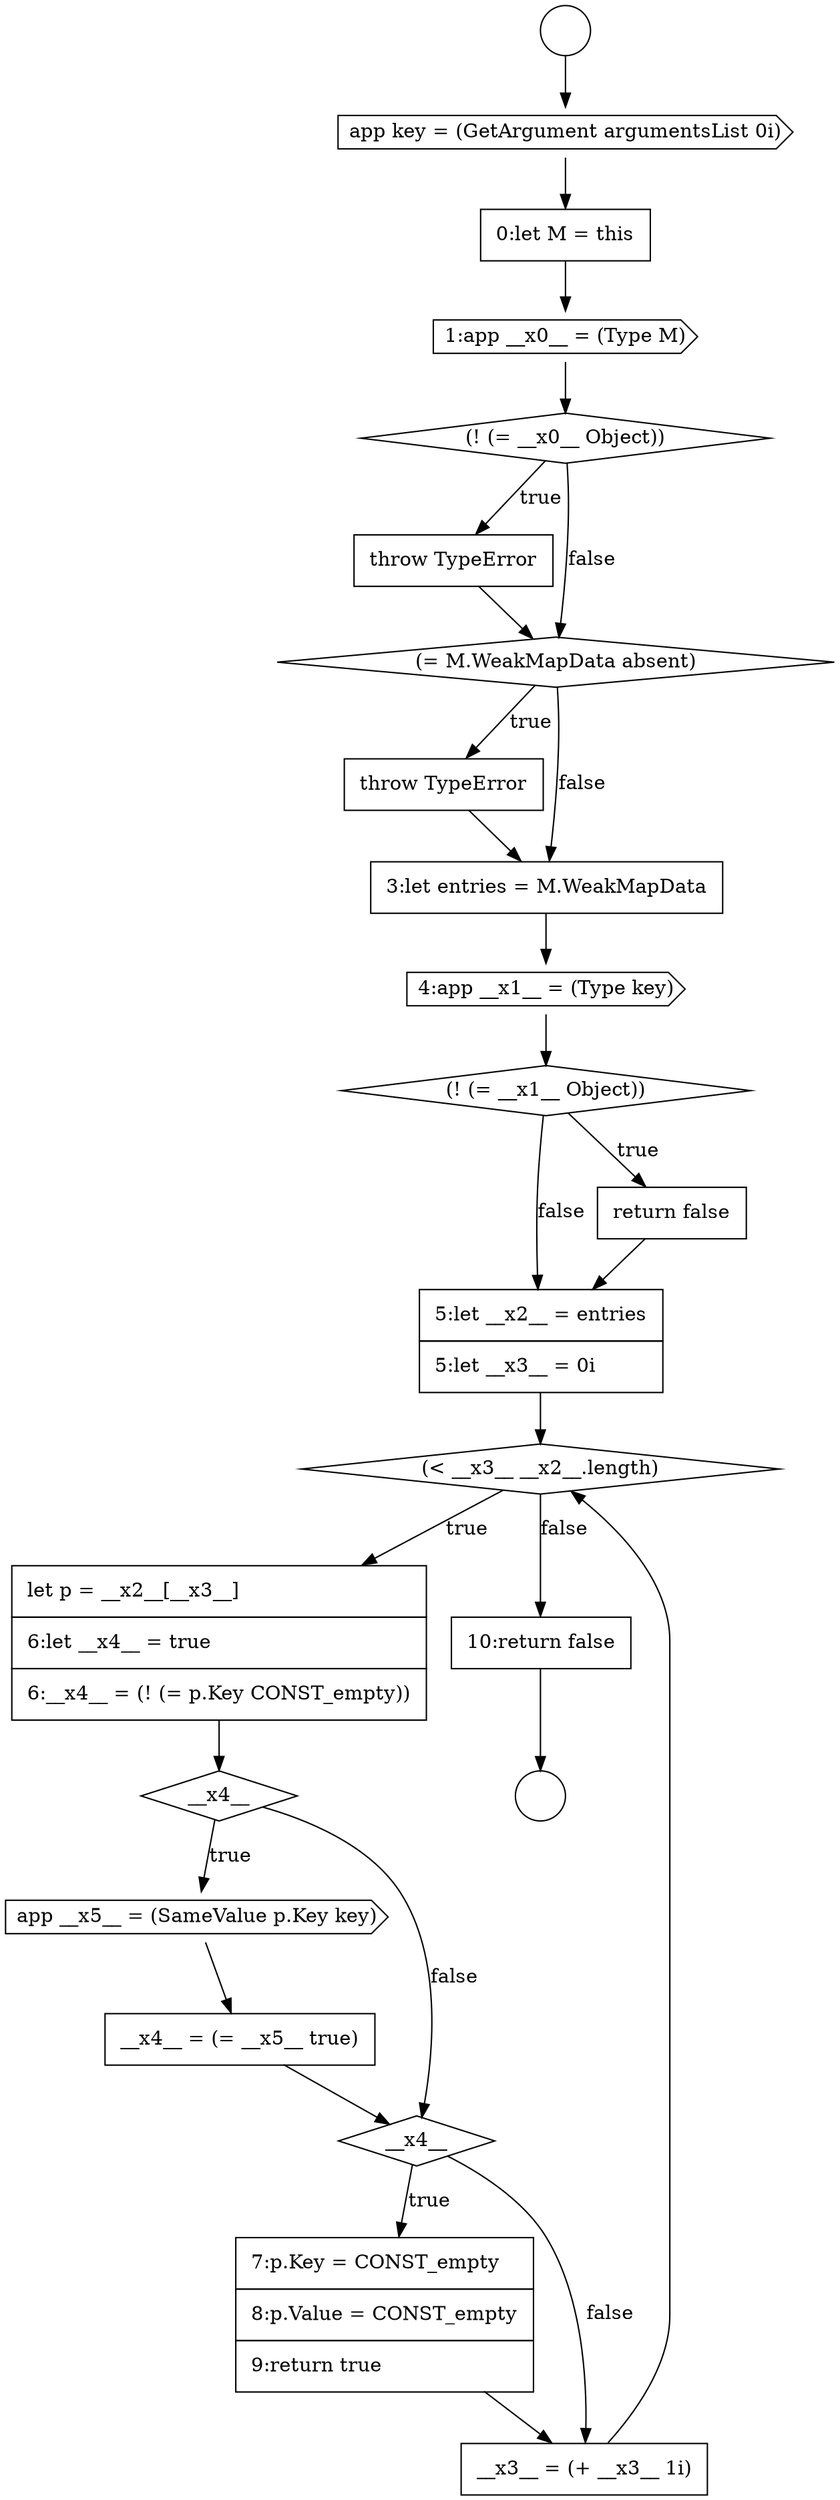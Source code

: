 digraph {
  node16236 [shape=none, margin=0, label=<<font color="black">
    <table border="0" cellborder="1" cellspacing="0" cellpadding="10">
      <tr><td align="left">throw TypeError</td></tr>
    </table>
  </font>> color="black" fillcolor="white" style=filled]
  node16244 [shape=diamond, label=<<font color="black">(&lt; __x3__ __x2__.length)</font>> color="black" fillcolor="white" style=filled]
  node16237 [shape=diamond, label=<<font color="black">(= M.WeakMapData absent)</font>> color="black" fillcolor="white" style=filled]
  node16233 [shape=none, margin=0, label=<<font color="black">
    <table border="0" cellborder="1" cellspacing="0" cellpadding="10">
      <tr><td align="left">0:let M = this</td></tr>
    </table>
  </font>> color="black" fillcolor="white" style=filled]
  node16246 [shape=diamond, label=<<font color="black">__x4__</font>> color="black" fillcolor="white" style=filled]
  node16231 [shape=circle label=" " color="black" fillcolor="white" style=filled]
  node16241 [shape=diamond, label=<<font color="black">(! (= __x1__ Object))</font>> color="black" fillcolor="white" style=filled]
  node16238 [shape=none, margin=0, label=<<font color="black">
    <table border="0" cellborder="1" cellspacing="0" cellpadding="10">
      <tr><td align="left">throw TypeError</td></tr>
    </table>
  </font>> color="black" fillcolor="white" style=filled]
  node16230 [shape=circle label=" " color="black" fillcolor="white" style=filled]
  node16245 [shape=none, margin=0, label=<<font color="black">
    <table border="0" cellborder="1" cellspacing="0" cellpadding="10">
      <tr><td align="left">let p = __x2__[__x3__]</td></tr>
      <tr><td align="left">6:let __x4__ = true</td></tr>
      <tr><td align="left">6:__x4__ = (! (= p.Key CONST_empty))</td></tr>
    </table>
  </font>> color="black" fillcolor="white" style=filled]
  node16235 [shape=diamond, label=<<font color="black">(! (= __x0__ Object))</font>> color="black" fillcolor="white" style=filled]
  node16239 [shape=none, margin=0, label=<<font color="black">
    <table border="0" cellborder="1" cellspacing="0" cellpadding="10">
      <tr><td align="left">3:let entries = M.WeakMapData</td></tr>
    </table>
  </font>> color="black" fillcolor="white" style=filled]
  node16250 [shape=none, margin=0, label=<<font color="black">
    <table border="0" cellborder="1" cellspacing="0" cellpadding="10">
      <tr><td align="left">7:p.Key = CONST_empty</td></tr>
      <tr><td align="left">8:p.Value = CONST_empty</td></tr>
      <tr><td align="left">9:return true</td></tr>
    </table>
  </font>> color="black" fillcolor="white" style=filled]
  node16243 [shape=none, margin=0, label=<<font color="black">
    <table border="0" cellborder="1" cellspacing="0" cellpadding="10">
      <tr><td align="left">5:let __x2__ = entries</td></tr>
      <tr><td align="left">5:let __x3__ = 0i</td></tr>
    </table>
  </font>> color="black" fillcolor="white" style=filled]
  node16248 [shape=none, margin=0, label=<<font color="black">
    <table border="0" cellborder="1" cellspacing="0" cellpadding="10">
      <tr><td align="left">__x4__ = (= __x5__ true)</td></tr>
    </table>
  </font>> color="black" fillcolor="white" style=filled]
  node16251 [shape=none, margin=0, label=<<font color="black">
    <table border="0" cellborder="1" cellspacing="0" cellpadding="10">
      <tr><td align="left">__x3__ = (+ __x3__ 1i)</td></tr>
    </table>
  </font>> color="black" fillcolor="white" style=filled]
  node16240 [shape=cds, label=<<font color="black">4:app __x1__ = (Type key)</font>> color="black" fillcolor="white" style=filled]
  node16247 [shape=cds, label=<<font color="black">app __x5__ = (SameValue p.Key key)</font>> color="black" fillcolor="white" style=filled]
  node16252 [shape=none, margin=0, label=<<font color="black">
    <table border="0" cellborder="1" cellspacing="0" cellpadding="10">
      <tr><td align="left">10:return false</td></tr>
    </table>
  </font>> color="black" fillcolor="white" style=filled]
  node16232 [shape=cds, label=<<font color="black">app key = (GetArgument argumentsList 0i)</font>> color="black" fillcolor="white" style=filled]
  node16242 [shape=none, margin=0, label=<<font color="black">
    <table border="0" cellborder="1" cellspacing="0" cellpadding="10">
      <tr><td align="left">return false</td></tr>
    </table>
  </font>> color="black" fillcolor="white" style=filled]
  node16249 [shape=diamond, label=<<font color="black">__x4__</font>> color="black" fillcolor="white" style=filled]
  node16234 [shape=cds, label=<<font color="black">1:app __x0__ = (Type M)</font>> color="black" fillcolor="white" style=filled]
  node16236 -> node16237 [ color="black"]
  node16230 -> node16232 [ color="black"]
  node16239 -> node16240 [ color="black"]
  node16240 -> node16241 [ color="black"]
  node16237 -> node16238 [label=<<font color="black">true</font>> color="black"]
  node16237 -> node16239 [label=<<font color="black">false</font>> color="black"]
  node16252 -> node16231 [ color="black"]
  node16243 -> node16244 [ color="black"]
  node16232 -> node16233 [ color="black"]
  node16246 -> node16247 [label=<<font color="black">true</font>> color="black"]
  node16246 -> node16249 [label=<<font color="black">false</font>> color="black"]
  node16242 -> node16243 [ color="black"]
  node16241 -> node16242 [label=<<font color="black">true</font>> color="black"]
  node16241 -> node16243 [label=<<font color="black">false</font>> color="black"]
  node16245 -> node16246 [ color="black"]
  node16249 -> node16250 [label=<<font color="black">true</font>> color="black"]
  node16249 -> node16251 [label=<<font color="black">false</font>> color="black"]
  node16251 -> node16244 [ color="black"]
  node16235 -> node16236 [label=<<font color="black">true</font>> color="black"]
  node16235 -> node16237 [label=<<font color="black">false</font>> color="black"]
  node16238 -> node16239 [ color="black"]
  node16233 -> node16234 [ color="black"]
  node16247 -> node16248 [ color="black"]
  node16244 -> node16245 [label=<<font color="black">true</font>> color="black"]
  node16244 -> node16252 [label=<<font color="black">false</font>> color="black"]
  node16248 -> node16249 [ color="black"]
  node16234 -> node16235 [ color="black"]
  node16250 -> node16251 [ color="black"]
}
